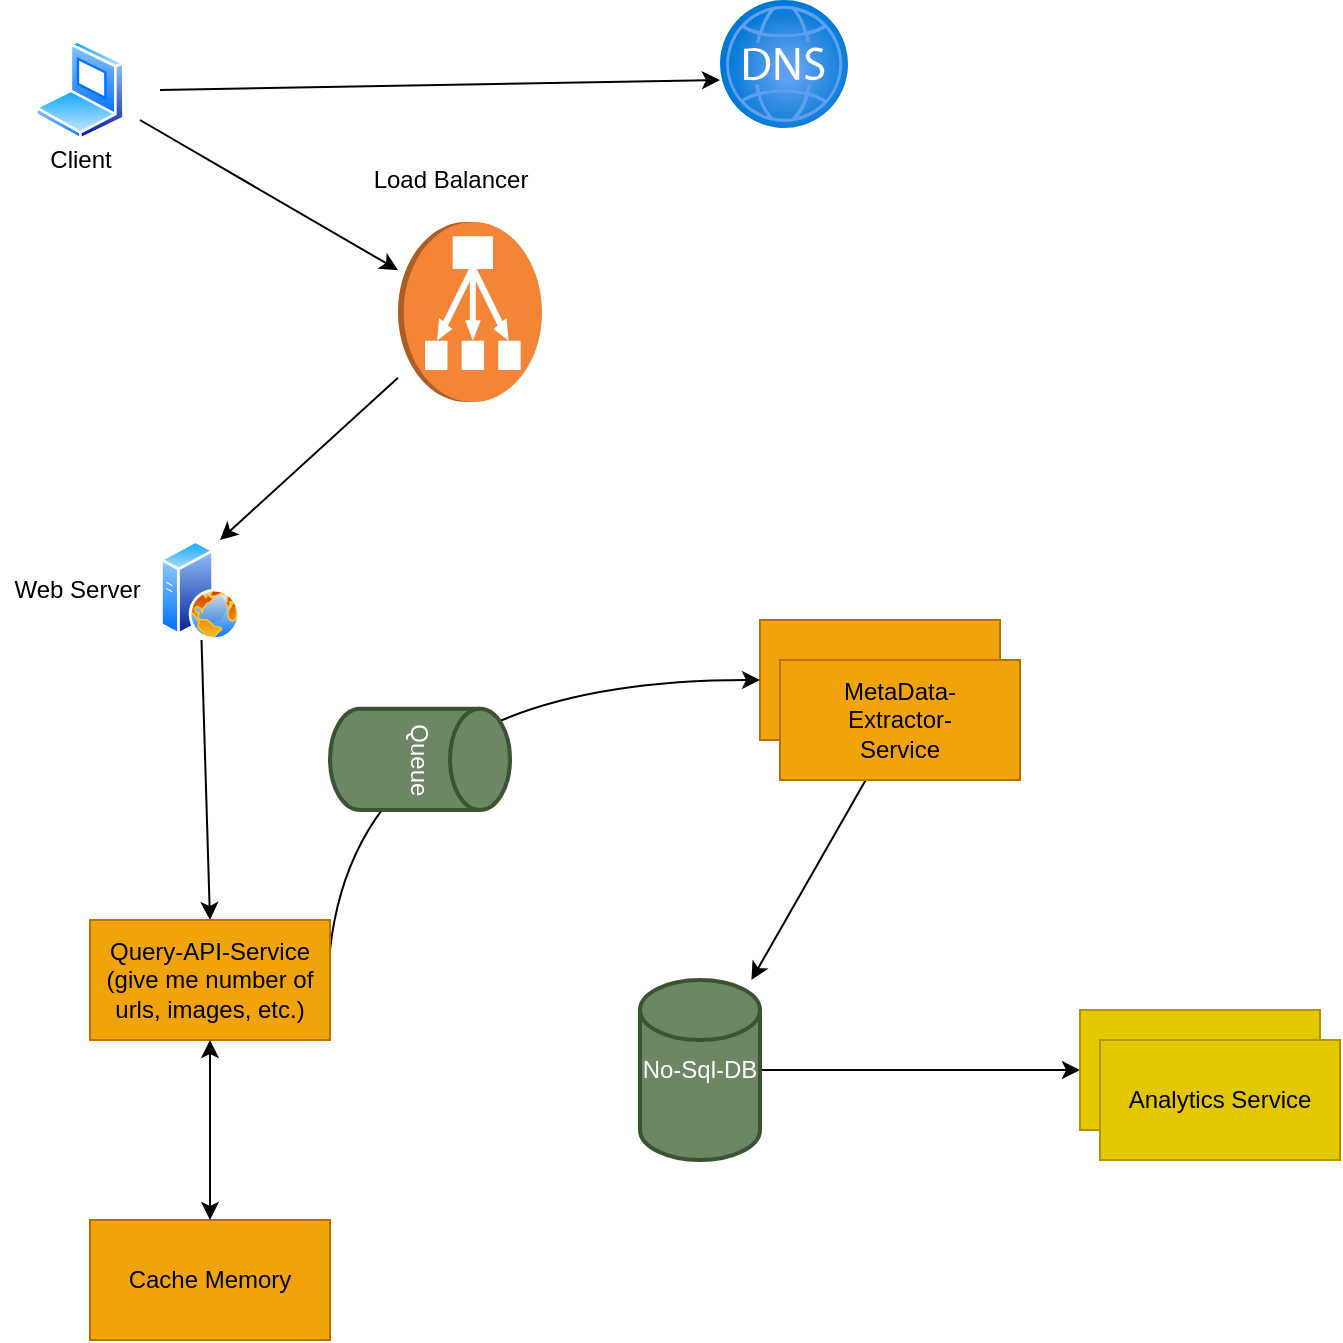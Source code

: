 <mxfile><diagram id="-J45trsjOzRazatIJ3Ve" name="Page-1"><mxGraphModel dx="637" dy="462" grid="1" gridSize="10" guides="1" tooltips="1" connect="1" arrows="1" fold="1" page="1" pageScale="1" pageWidth="850" pageHeight="1100" math="0" shadow="0"><root><mxCell id="0"/><mxCell id="1" parent="0"/><mxCell id="10" style="edgeStyle=none;html=1;" parent="1" target="3" edge="1"><mxGeometry relative="1" as="geometry"><mxPoint x="160" y="200" as="sourcePoint"/></mxGeometry></mxCell><mxCell id="15" value="" style="edgeStyle=none;html=1;" parent="1" source="3" edge="1"><mxGeometry relative="1" as="geometry"><mxPoint x="200" y="410" as="targetPoint"/></mxGeometry></mxCell><mxCell id="3" value="" style="outlineConnect=0;dashed=0;verticalLabelPosition=bottom;verticalAlign=top;align=center;html=1;shape=mxgraph.aws3.classic_load_balancer;fillColor=#F58536;gradientColor=none;rotation=90;" parent="1" vertex="1"><mxGeometry x="280" y="260" width="90" height="72" as="geometry"/></mxCell><mxCell id="11" value="Load Balancer" style="text;html=1;align=center;verticalAlign=middle;resizable=0;points=[];autosize=1;strokeColor=none;fillColor=none;" parent="1" vertex="1"><mxGeometry x="270" y="220" width="90" height="20" as="geometry"/></mxCell><mxCell id="52" value="" style="edgeStyle=none;html=1;fontColor=#black;" parent="1" source="13" edge="1"><mxGeometry relative="1" as="geometry"><mxPoint x="195" y="600" as="targetPoint"/></mxGeometry></mxCell><mxCell id="13" value="" style="aspect=fixed;perimeter=ellipsePerimeter;html=1;align=center;shadow=0;dashed=0;spacingTop=3;image;image=img/lib/active_directory/web_server.svg;direction=east;" parent="1" vertex="1"><mxGeometry x="170" y="410" width="40" height="50" as="geometry"/></mxCell><mxCell id="16" value="Web Server&amp;nbsp;" style="text;html=1;align=center;verticalAlign=middle;resizable=0;points=[];autosize=1;strokeColor=none;fillColor=none;" parent="1" vertex="1"><mxGeometry x="90" y="425" width="80" height="20" as="geometry"/></mxCell><mxCell id="72" style="edgeStyle=none;html=1;" parent="1" edge="1"><mxGeometry relative="1" as="geometry"><mxPoint x="450" y="180" as="targetPoint"/><mxPoint x="170" y="185" as="sourcePoint"/></mxGeometry></mxCell><mxCell id="17" value="" style="aspect=fixed;perimeter=ellipsePerimeter;html=1;align=center;shadow=0;dashed=0;spacingTop=3;image;image=img/lib/active_directory/laptop_client.svg;" parent="1" vertex="1"><mxGeometry x="107.5" y="160" width="45" height="50" as="geometry"/></mxCell><mxCell id="22" value="Client" style="text;html=1;align=center;verticalAlign=middle;resizable=0;points=[];autosize=1;strokeColor=none;fillColor=none;" parent="1" vertex="1"><mxGeometry x="105" y="210" width="50" height="20" as="geometry"/></mxCell><mxCell id="23" value="" style="rounded=0;whiteSpace=wrap;html=1;fillColor=#f0a30a;fontColor=#000000;strokeColor=#BD7000;" parent="1" vertex="1"><mxGeometry x="470" y="450" width="120" height="60" as="geometry"/></mxCell><mxCell id="48" style="edgeStyle=none;html=1;fontColor=#FF8000;" parent="1" source="24" target="26" edge="1"><mxGeometry relative="1" as="geometry"/></mxCell><mxCell id="24" value="MetaData-&lt;br&gt;Extractor-&lt;br&gt;Service" style="rounded=0;whiteSpace=wrap;html=1;fillColor=#f0a30a;fontColor=#000000;strokeColor=#BD7000;" parent="1" vertex="1"><mxGeometry x="480" y="470" width="120" height="60" as="geometry"/></mxCell><mxCell id="62" value="" style="edgeStyle=none;html=1;fontColor=#FFFFFF;" parent="1" source="26" edge="1"><mxGeometry relative="1" as="geometry"><mxPoint x="630" y="675" as="targetPoint"/></mxGeometry></mxCell><mxCell id="26" value="No-Sql-DB" style="strokeWidth=2;html=1;shape=mxgraph.flowchart.database;whiteSpace=wrap;fillColor=#6d8764;fontColor=#ffffff;strokeColor=#3A5431;" parent="1" vertex="1"><mxGeometry x="410" y="630" width="60" height="90" as="geometry"/></mxCell><mxCell id="40" value="" style="curved=1;endArrow=classic;html=1;fontColor=#FF8000;entryX=0;entryY=0.5;entryDx=0;entryDy=0;exitX=1;exitY=0.25;exitDx=0;exitDy=0;startArrow=none;" parent="1" source="53" target="23" edge="1"><mxGeometry width="50" height="50" relative="1" as="geometry"><mxPoint x="255" y="609" as="sourcePoint"/><mxPoint x="320" y="480" as="targetPoint"/><Array as="points"><mxPoint x="270" y="480"/></Array></mxGeometry></mxCell><mxCell id="53" value="Query-API-Service&lt;br&gt;(give me number of urls, images, etc.)" style="rounded=0;whiteSpace=wrap;html=1;fillColor=#f0a30a;fontColor=#000000;strokeColor=#BD7000;" parent="1" vertex="1"><mxGeometry x="135" y="600" width="120" height="60" as="geometry"/></mxCell><mxCell id="54" value="Queue" style="strokeWidth=2;html=1;shape=mxgraph.flowchart.database;whiteSpace=wrap;fillColor=#6d8764;fontColor=#ffffff;strokeColor=#3A5431;rotation=90;" parent="1" vertex="1"><mxGeometry x="274.69" y="474.69" width="50.63" height="90" as="geometry"/></mxCell><mxCell id="67" value="" style="rounded=0;whiteSpace=wrap;html=1;labelBackgroundColor=none;fontColor=#000000;fillColor=#e3c800;strokeColor=#B09500;" parent="1" vertex="1"><mxGeometry x="630" y="645" width="120" height="60" as="geometry"/></mxCell><mxCell id="68" value="Analytics Service" style="rounded=0;whiteSpace=wrap;html=1;labelBackgroundColor=none;fontColor=#000000;fillColor=#e3c800;strokeColor=#B09500;" parent="1" vertex="1"><mxGeometry x="640" y="660" width="120" height="60" as="geometry"/></mxCell><mxCell id="71" value="" style="aspect=fixed;html=1;points=[];align=center;image;fontSize=12;image=img/lib/azure2/networking/DNS_Zones.svg;" parent="1" vertex="1"><mxGeometry x="450" y="140" width="64" height="64" as="geometry"/></mxCell><mxCell id="73" value="Cache Memory" style="rounded=0;whiteSpace=wrap;html=1;fillColor=#f0a30a;fontColor=#000000;strokeColor=#BD7000;" parent="1" vertex="1"><mxGeometry x="135" y="750" width="120" height="60" as="geometry"/></mxCell><mxCell id="75" value="" style="endArrow=classic;startArrow=classic;html=1;exitX=0.5;exitY=0;exitDx=0;exitDy=0;entryX=0.5;entryY=1;entryDx=0;entryDy=0;" parent="1" source="73" target="53" edge="1"><mxGeometry width="50" height="50" relative="1" as="geometry"><mxPoint x="300" y="710" as="sourcePoint"/><mxPoint x="300" y="630" as="targetPoint"/><Array as="points"/></mxGeometry></mxCell></root></mxGraphModel></diagram></mxfile>